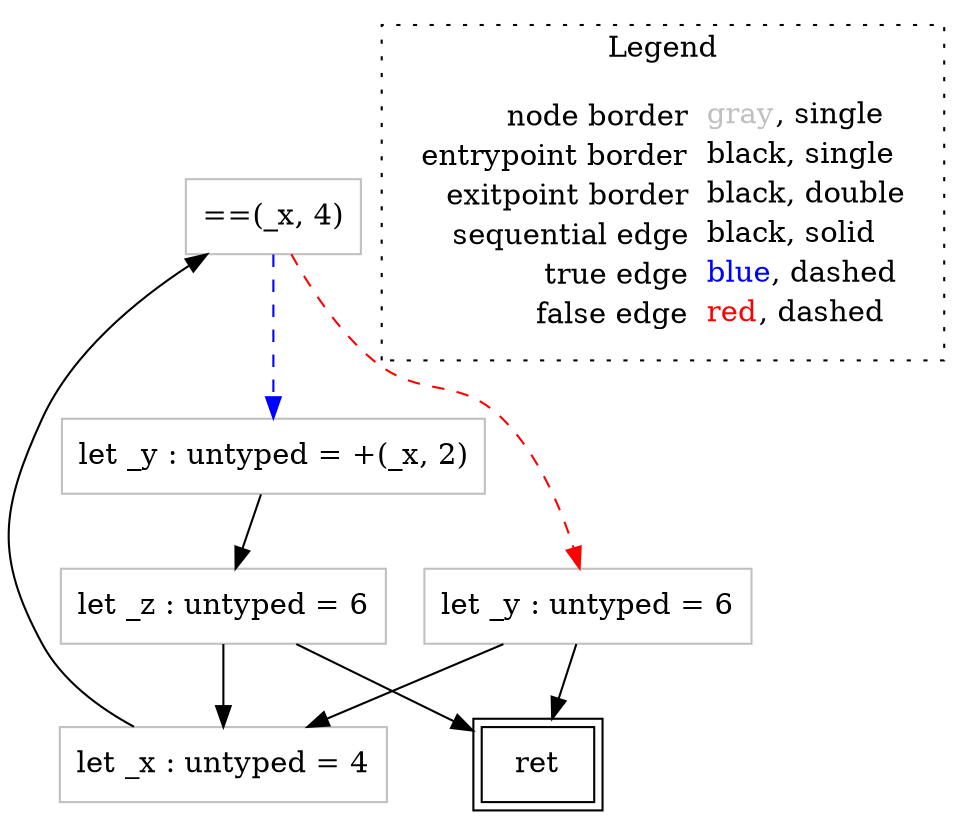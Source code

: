 digraph {
	"node0" [shape="rect",color="gray",label=<==(_x, 4)>];
	"node1" [shape="rect",color="gray",label=<let _x : untyped = 4>];
	"node2" [shape="rect",color="gray",label=<let _y : untyped = 6>];
	"node3" [shape="rect",color="gray",label=<let _y : untyped = +(_x, 2)>];
	"node4" [shape="rect",color="gray",label=<let _z : untyped = 6>];
	"node5" [shape="rect",color="black",peripheries="2",label=<ret>];
	"node0" -> "node2" [color="red",style="dashed"];
	"node0" -> "node3" [color="blue",style="dashed"];
	"node1" -> "node0" [color="black"];
	"node2" -> "node1" [color="black"];
	"node2" -> "node5" [color="black"];
	"node3" -> "node4" [color="black"];
	"node4" -> "node1" [color="black"];
	"node4" -> "node5" [color="black"];
subgraph cluster_legend {
	label="Legend";
	style=dotted;
	node [shape=plaintext];
	"legend" [label=<<table border="0" cellpadding="2" cellspacing="0" cellborder="0"><tr><td align="right">node border&nbsp;</td><td align="left"><font color="gray">gray</font>, single</td></tr><tr><td align="right">entrypoint border&nbsp;</td><td align="left"><font color="black">black</font>, single</td></tr><tr><td align="right">exitpoint border&nbsp;</td><td align="left"><font color="black">black</font>, double</td></tr><tr><td align="right">sequential edge&nbsp;</td><td align="left"><font color="black">black</font>, solid</td></tr><tr><td align="right">true edge&nbsp;</td><td align="left"><font color="blue">blue</font>, dashed</td></tr><tr><td align="right">false edge&nbsp;</td><td align="left"><font color="red">red</font>, dashed</td></tr></table>>];
}

}
